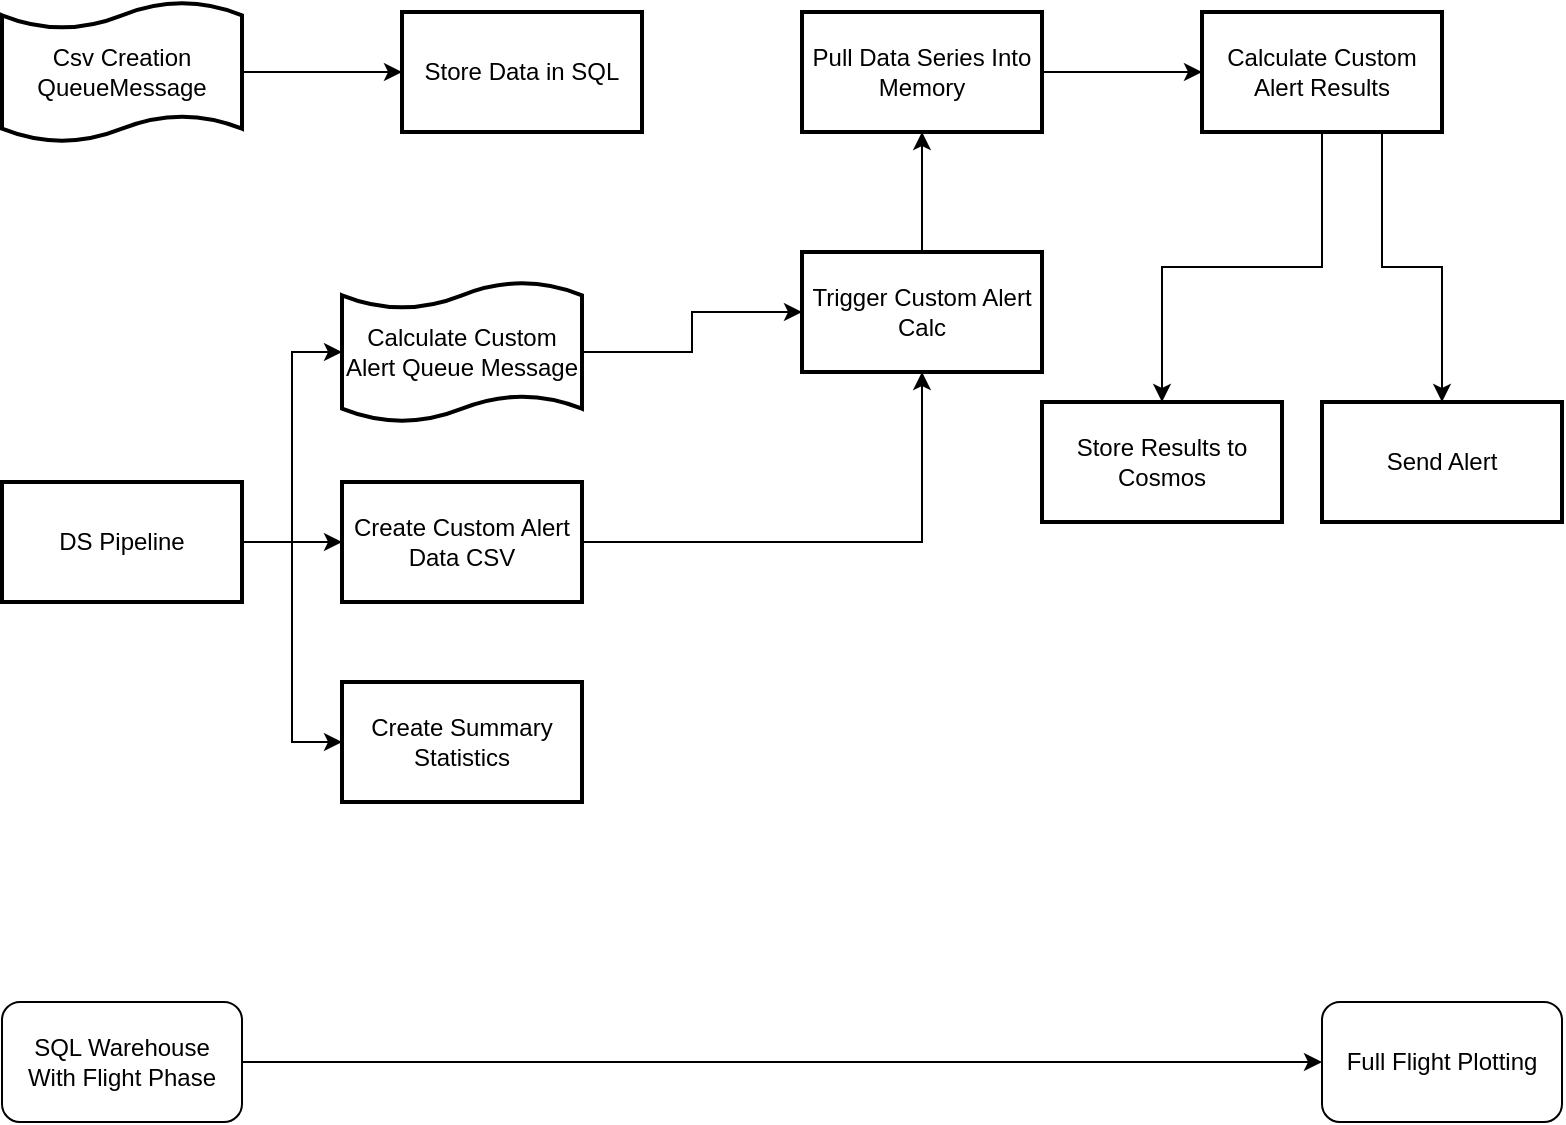 <mxfile version="24.6.4" type="github">
  <diagram name="Page-1" id="GISTRxogogpx8yDHISPY">
    <mxGraphModel dx="1434" dy="746" grid="1" gridSize="10" guides="1" tooltips="1" connect="1" arrows="1" fold="1" page="1" pageScale="1" pageWidth="850" pageHeight="1100" math="0" shadow="0">
      <root>
        <mxCell id="0" />
        <mxCell id="1" parent="0" />
        <mxCell id="0d2JCtyAeMgKGs7tMCEY-2" value="" style="edgeStyle=orthogonalEdgeStyle;rounded=0;orthogonalLoop=1;jettySize=auto;html=1;" parent="1" source="qLUTxdZjefEvBJyTX5au-2" target="0d2JCtyAeMgKGs7tMCEY-1" edge="1">
          <mxGeometry relative="1" as="geometry" />
        </mxCell>
        <mxCell id="qLUTxdZjefEvBJyTX5au-2" value="Csv Creation QueueMessage" style="shape=tape;whiteSpace=wrap;html=1;strokeWidth=2;size=0.19" parent="1" vertex="1">
          <mxGeometry x="60" y="60" width="120" height="70" as="geometry" />
        </mxCell>
        <mxCell id="qLUTxdZjefEvBJyTX5au-15" value="" style="edgeStyle=orthogonalEdgeStyle;rounded=0;orthogonalLoop=1;jettySize=auto;html=1;" parent="1" source="qLUTxdZjefEvBJyTX5au-6" target="qLUTxdZjefEvBJyTX5au-14" edge="1">
          <mxGeometry relative="1" as="geometry" />
        </mxCell>
        <mxCell id="qLUTxdZjefEvBJyTX5au-6" value="Pull Data Series Into Memory" style="whiteSpace=wrap;html=1;strokeWidth=2;" parent="1" vertex="1">
          <mxGeometry x="460" y="65" width="120" height="60" as="geometry" />
        </mxCell>
        <mxCell id="qLUTxdZjefEvBJyTX5au-11" value="" style="edgeStyle=orthogonalEdgeStyle;rounded=0;orthogonalLoop=1;jettySize=auto;html=1;" parent="1" source="qLUTxdZjefEvBJyTX5au-8" edge="1">
          <mxGeometry relative="1" as="geometry">
            <mxPoint x="230" y="330" as="targetPoint" />
          </mxGeometry>
        </mxCell>
        <mxCell id="TJgiteW0z4XURSaIdsqv-1" style="edgeStyle=orthogonalEdgeStyle;rounded=0;orthogonalLoop=1;jettySize=auto;html=1;entryX=0;entryY=0.5;entryDx=0;entryDy=0;" edge="1" parent="1" source="qLUTxdZjefEvBJyTX5au-8" target="qLUTxdZjefEvBJyTX5au-12">
          <mxGeometry relative="1" as="geometry" />
        </mxCell>
        <mxCell id="qLUTxdZjefEvBJyTX5au-8" value="DS Pipeline" style="whiteSpace=wrap;html=1;strokeWidth=2;" parent="1" vertex="1">
          <mxGeometry x="60" y="300" width="120" height="60" as="geometry" />
        </mxCell>
        <mxCell id="qLUTxdZjefEvBJyTX5au-12" value="Create Summary Statistics" style="whiteSpace=wrap;html=1;strokeWidth=2;" parent="1" vertex="1">
          <mxGeometry x="230" y="400" width="120" height="60" as="geometry" />
        </mxCell>
        <mxCell id="qLUTxdZjefEvBJyTX5au-18" value="" style="edgeStyle=orthogonalEdgeStyle;rounded=0;orthogonalLoop=1;jettySize=auto;html=1;exitX=0.75;exitY=1;exitDx=0;exitDy=0;" parent="1" source="qLUTxdZjefEvBJyTX5au-14" target="qLUTxdZjefEvBJyTX5au-16" edge="1">
          <mxGeometry relative="1" as="geometry" />
        </mxCell>
        <mxCell id="qLUTxdZjefEvBJyTX5au-21" value="" style="edgeStyle=orthogonalEdgeStyle;rounded=0;orthogonalLoop=1;jettySize=auto;html=1;" parent="1" source="qLUTxdZjefEvBJyTX5au-14" target="qLUTxdZjefEvBJyTX5au-20" edge="1">
          <mxGeometry relative="1" as="geometry" />
        </mxCell>
        <mxCell id="qLUTxdZjefEvBJyTX5au-14" value="Calculate Custom Alert Results" style="whiteSpace=wrap;html=1;strokeWidth=2;" parent="1" vertex="1">
          <mxGeometry x="660" y="65" width="120" height="60" as="geometry" />
        </mxCell>
        <mxCell id="qLUTxdZjefEvBJyTX5au-16" value="Send Alert " style="whiteSpace=wrap;html=1;strokeWidth=2;" parent="1" vertex="1">
          <mxGeometry x="720" y="260" width="120" height="60" as="geometry" />
        </mxCell>
        <mxCell id="qLUTxdZjefEvBJyTX5au-20" value="Store Results to Cosmos" style="whiteSpace=wrap;html=1;strokeWidth=2;" parent="1" vertex="1">
          <mxGeometry x="580" y="260" width="120" height="60" as="geometry" />
        </mxCell>
        <mxCell id="0d2JCtyAeMgKGs7tMCEY-1" value="Store Data in SQL" style="whiteSpace=wrap;html=1;strokeWidth=2;" parent="1" vertex="1">
          <mxGeometry x="260" y="65" width="120" height="60" as="geometry" />
        </mxCell>
        <mxCell id="0d2JCtyAeMgKGs7tMCEY-7" style="edgeStyle=orthogonalEdgeStyle;rounded=0;orthogonalLoop=1;jettySize=auto;html=1;entryX=0.5;entryY=1;entryDx=0;entryDy=0;" parent="1" source="0d2JCtyAeMgKGs7tMCEY-5" target="qLUTxdZjefEvBJyTX5au-6" edge="1">
          <mxGeometry relative="1" as="geometry" />
        </mxCell>
        <mxCell id="0d2JCtyAeMgKGs7tMCEY-5" value="Trigger Custom Alert Calc" style="whiteSpace=wrap;html=1;strokeWidth=2;" parent="1" vertex="1">
          <mxGeometry x="460" y="185" width="120" height="60" as="geometry" />
        </mxCell>
        <mxCell id="0d2JCtyAeMgKGs7tMCEY-12" value="" style="edgeStyle=orthogonalEdgeStyle;rounded=0;orthogonalLoop=1;jettySize=auto;html=1;" parent="1" source="0d2JCtyAeMgKGs7tMCEY-10" target="0d2JCtyAeMgKGs7tMCEY-11" edge="1">
          <mxGeometry relative="1" as="geometry" />
        </mxCell>
        <mxCell id="0d2JCtyAeMgKGs7tMCEY-10" value="&lt;div&gt;SQL Warehouse&lt;/div&gt;&lt;div&gt;With Flight Phase&lt;/div&gt;" style="rounded=1;whiteSpace=wrap;html=1;" parent="1" vertex="1">
          <mxGeometry x="60" y="560" width="120" height="60" as="geometry" />
        </mxCell>
        <mxCell id="0d2JCtyAeMgKGs7tMCEY-11" value="Full Flight Plotting" style="whiteSpace=wrap;html=1;rounded=1;" parent="1" vertex="1">
          <mxGeometry x="720" y="560" width="120" height="60" as="geometry" />
        </mxCell>
        <mxCell id="TJgiteW0z4XURSaIdsqv-6" style="edgeStyle=orthogonalEdgeStyle;rounded=0;orthogonalLoop=1;jettySize=auto;html=1;entryX=0.5;entryY=1;entryDx=0;entryDy=0;" edge="1" parent="1" source="TJgiteW0z4XURSaIdsqv-2" target="0d2JCtyAeMgKGs7tMCEY-5">
          <mxGeometry relative="1" as="geometry" />
        </mxCell>
        <mxCell id="TJgiteW0z4XURSaIdsqv-2" value="Create Custom Alert Data CSV" style="whiteSpace=wrap;html=1;strokeWidth=2;" vertex="1" parent="1">
          <mxGeometry x="230" y="300" width="120" height="60" as="geometry" />
        </mxCell>
        <mxCell id="TJgiteW0z4XURSaIdsqv-5" style="edgeStyle=orthogonalEdgeStyle;rounded=0;orthogonalLoop=1;jettySize=auto;html=1;exitX=1;exitY=0.5;exitDx=0;exitDy=0;exitPerimeter=0;entryX=0;entryY=0.5;entryDx=0;entryDy=0;" edge="1" parent="1" source="TJgiteW0z4XURSaIdsqv-3" target="0d2JCtyAeMgKGs7tMCEY-5">
          <mxGeometry relative="1" as="geometry" />
        </mxCell>
        <mxCell id="TJgiteW0z4XURSaIdsqv-3" value="Calculate Custom Alert Queue Message" style="shape=tape;whiteSpace=wrap;html=1;strokeWidth=2;size=0.19" vertex="1" parent="1">
          <mxGeometry x="230" y="200" width="120" height="70" as="geometry" />
        </mxCell>
        <mxCell id="TJgiteW0z4XURSaIdsqv-4" style="edgeStyle=orthogonalEdgeStyle;rounded=0;orthogonalLoop=1;jettySize=auto;html=1;entryX=0;entryY=0.5;entryDx=0;entryDy=0;entryPerimeter=0;" edge="1" parent="1" source="qLUTxdZjefEvBJyTX5au-8" target="TJgiteW0z4XURSaIdsqv-3">
          <mxGeometry relative="1" as="geometry" />
        </mxCell>
      </root>
    </mxGraphModel>
  </diagram>
</mxfile>
